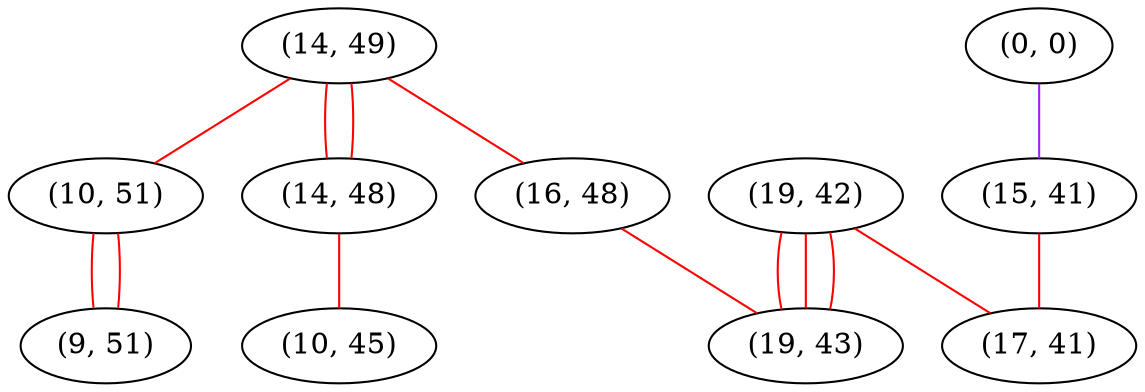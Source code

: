 graph "" {
"(14, 49)";
"(16, 48)";
"(14, 48)";
"(10, 45)";
"(10, 51)";
"(0, 0)";
"(15, 41)";
"(19, 42)";
"(9, 51)";
"(19, 43)";
"(17, 41)";
"(14, 49)" -- "(16, 48)"  [color=red, key=0, weight=1];
"(14, 49)" -- "(10, 51)"  [color=red, key=0, weight=1];
"(14, 49)" -- "(14, 48)"  [color=red, key=0, weight=1];
"(14, 49)" -- "(14, 48)"  [color=red, key=1, weight=1];
"(16, 48)" -- "(19, 43)"  [color=red, key=0, weight=1];
"(14, 48)" -- "(10, 45)"  [color=red, key=0, weight=1];
"(10, 51)" -- "(9, 51)"  [color=red, key=0, weight=1];
"(10, 51)" -- "(9, 51)"  [color=red, key=1, weight=1];
"(0, 0)" -- "(15, 41)"  [color=purple, key=0, weight=4];
"(15, 41)" -- "(17, 41)"  [color=red, key=0, weight=1];
"(19, 42)" -- "(19, 43)"  [color=red, key=0, weight=1];
"(19, 42)" -- "(19, 43)"  [color=red, key=1, weight=1];
"(19, 42)" -- "(19, 43)"  [color=red, key=2, weight=1];
"(19, 42)" -- "(17, 41)"  [color=red, key=0, weight=1];
}
